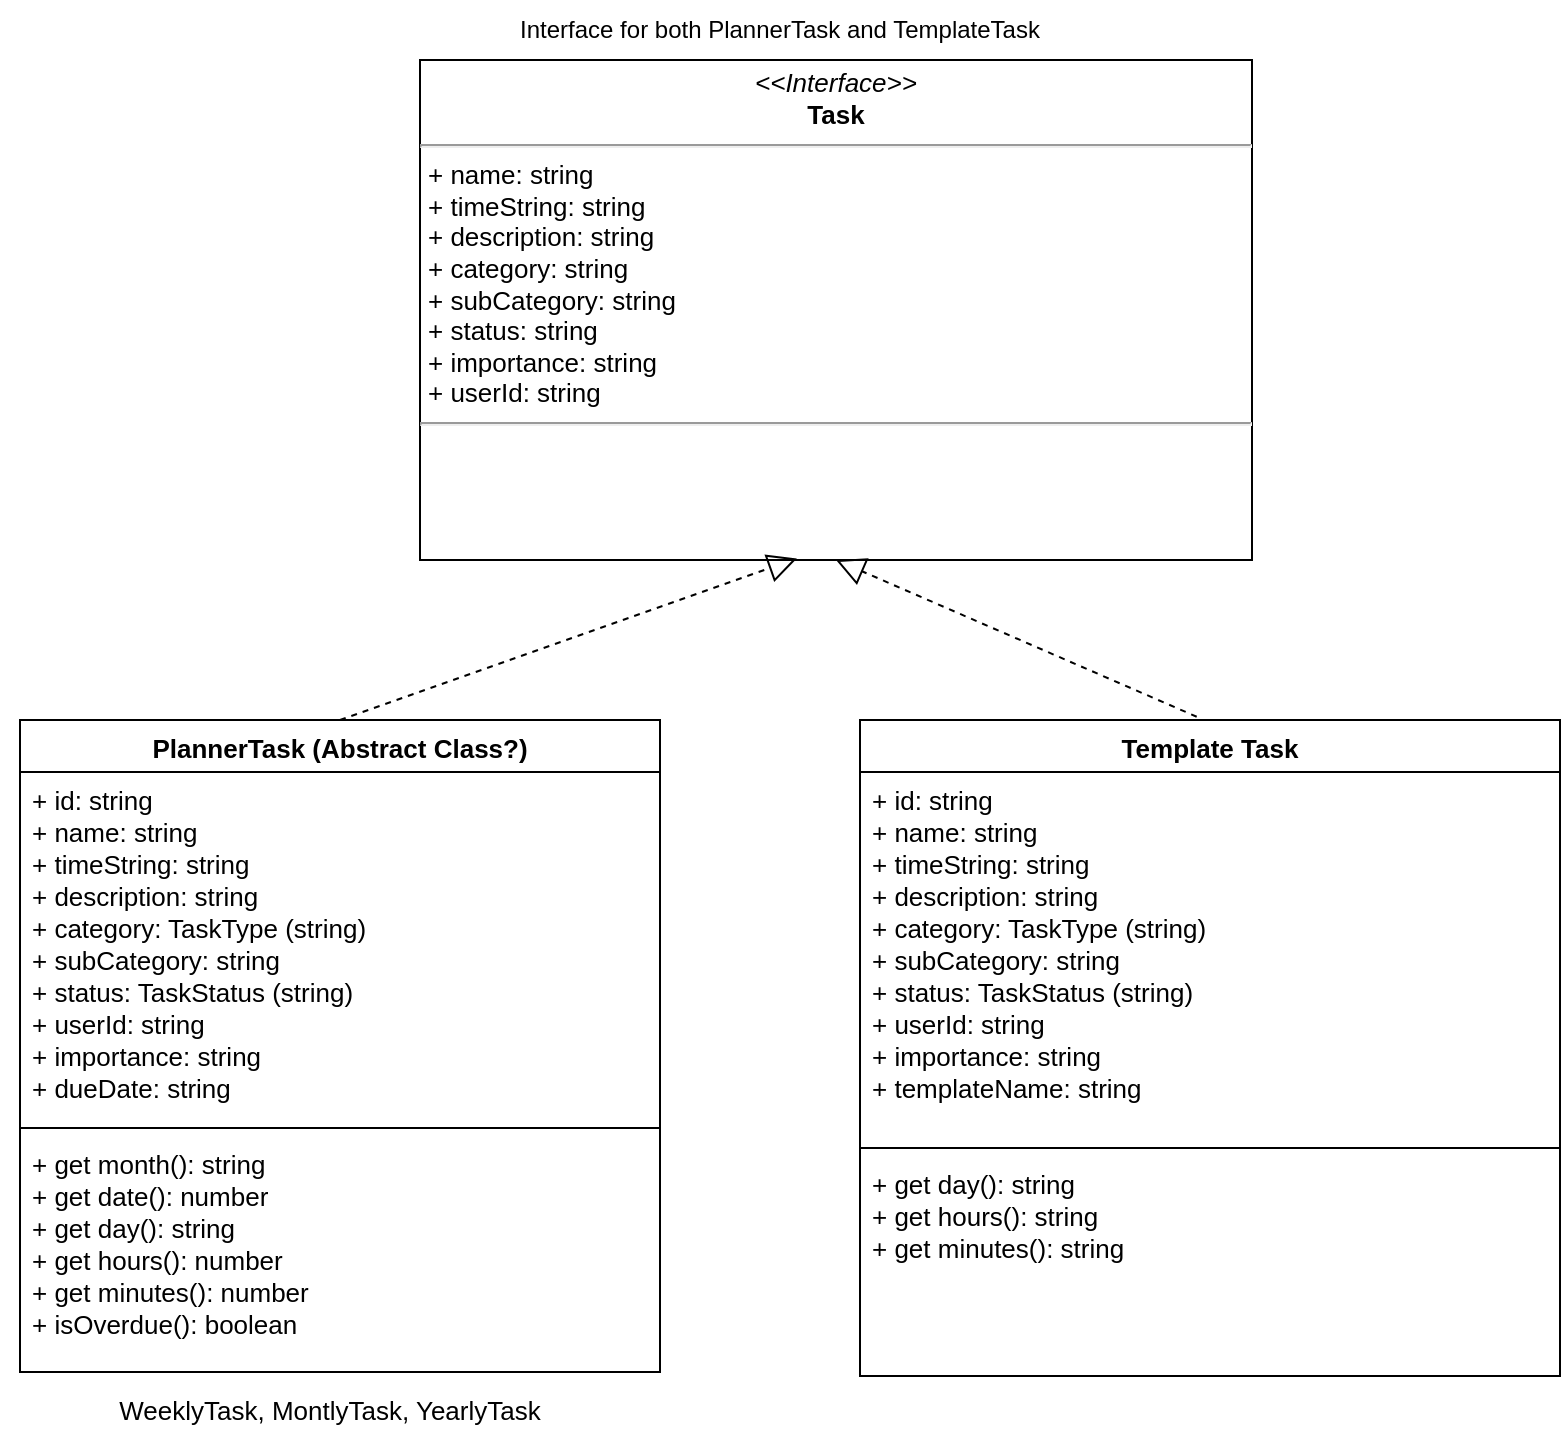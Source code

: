 <mxfile version="16.5.3" type="github" pages="2"><diagram id="C5RBs43oDa-KdzZeNtuy" name="Page-1"><mxGraphModel dx="1038" dy="575" grid="1" gridSize="10" guides="1" tooltips="1" connect="1" arrows="1" fold="1" page="1" pageScale="1" pageWidth="827" pageHeight="1169" math="0" shadow="0"><root><mxCell id="WIyWlLk6GJQsqaUBKTNV-0"/><mxCell id="WIyWlLk6GJQsqaUBKTNV-1" parent="WIyWlLk6GJQsqaUBKTNV-0"/><mxCell id="7aJjMfNb0wz66w4ArxHc-0" value="&lt;p style=&quot;margin: 4px 0px 0px ; text-align: center ; font-size: 13px&quot;&gt;&lt;i style=&quot;font-size: 13px&quot;&gt;&amp;lt;&amp;lt;Interface&amp;gt;&amp;gt;&lt;/i&gt;&lt;br style=&quot;font-size: 13px&quot;&gt;&lt;b style=&quot;font-size: 13px&quot;&gt;Task&lt;/b&gt;&lt;br style=&quot;font-size: 13px&quot;&gt;&lt;/p&gt;&lt;hr style=&quot;font-size: 13px&quot;&gt;&lt;p style=&quot;margin: 0px 0px 0px 4px ; font-size: 13px&quot;&gt;+ name: string&lt;br style=&quot;font-size: 13px&quot;&gt;+ timeString: string&lt;/p&gt;&lt;p style=&quot;margin: 0px 0px 0px 4px ; font-size: 13px&quot;&gt;+ description: string&lt;/p&gt;&lt;p style=&quot;margin: 0px 0px 0px 4px ; font-size: 13px&quot;&gt;+ category: string&lt;/p&gt;&lt;p style=&quot;margin: 0px 0px 0px 4px ; font-size: 13px&quot;&gt;+ subCategory: string&lt;/p&gt;&lt;p style=&quot;margin: 0px 0px 0px 4px ; font-size: 13px&quot;&gt;+ status: string&lt;/p&gt;&lt;p style=&quot;margin: 0px 0px 0px 4px ; font-size: 13px&quot;&gt;+ importance: string&lt;br&gt;&lt;/p&gt;&lt;p style=&quot;margin: 0px 0px 0px 4px ; font-size: 13px&quot;&gt;+ userId: string&lt;br style=&quot;font-size: 13px&quot;&gt;&lt;/p&gt;&lt;hr style=&quot;font-size: 13px&quot;&gt;" style="verticalAlign=top;align=left;overflow=fill;fontSize=13;fontFamily=Helvetica;html=1;" parent="WIyWlLk6GJQsqaUBKTNV-1" vertex="1"><mxGeometry x="220" y="70" width="416" height="250" as="geometry"/></mxCell><mxCell id="c52-whGgVnJ5lbCaUPR--0" value="Interface for both PlannerTask and TemplateTask" style="text;html=1;strokeColor=none;fillColor=none;align=center;verticalAlign=middle;whiteSpace=wrap;rounded=0;" parent="WIyWlLk6GJQsqaUBKTNV-1" vertex="1"><mxGeometry x="250" y="40" width="300" height="30" as="geometry"/></mxCell><mxCell id="c52-whGgVnJ5lbCaUPR--1" value="PlannerTask (Abstract Class?)" style="swimlane;fontStyle=1;align=center;verticalAlign=top;childLayout=stackLayout;horizontal=1;startSize=26;horizontalStack=0;resizeParent=1;resizeParentMax=0;resizeLast=0;collapsible=1;marginBottom=0;fontSize=13;" parent="WIyWlLk6GJQsqaUBKTNV-1" vertex="1"><mxGeometry x="20" y="400" width="320" height="326" as="geometry"/></mxCell><mxCell id="c52-whGgVnJ5lbCaUPR--2" value="+ id: string&#xA;+ name: string&#xA;+ timeString: string&#xA;+ description: string&#xA;+ category: TaskType (string)&#xA;+ subCategory: string&#xA;+ status: TaskStatus (string)&#xA;+ userId: string&#xA;+ importance: string &#xA;+ dueDate: string&#xA;" style="text;strokeColor=none;fillColor=none;align=left;verticalAlign=top;spacingLeft=4;spacingRight=4;overflow=hidden;rotatable=0;points=[[0,0.5],[1,0.5]];portConstraint=eastwest;fontSize=13;" parent="c52-whGgVnJ5lbCaUPR--1" vertex="1"><mxGeometry y="26" width="320" height="174" as="geometry"/></mxCell><mxCell id="c52-whGgVnJ5lbCaUPR--3" value="" style="line;strokeWidth=1;fillColor=none;align=left;verticalAlign=middle;spacingTop=-1;spacingLeft=3;spacingRight=3;rotatable=0;labelPosition=right;points=[];portConstraint=eastwest;fontSize=13;" parent="c52-whGgVnJ5lbCaUPR--1" vertex="1"><mxGeometry y="200" width="320" height="8" as="geometry"/></mxCell><mxCell id="c52-whGgVnJ5lbCaUPR--4" value="+ get month(): string&#xA;+ get date(): number&#xA;+ get day(): string&#xA;+ get hours(): number&#xA;+ get minutes(): number&#xA;+ isOverdue(): boolean&#xA;" style="text;strokeColor=none;fillColor=none;align=left;verticalAlign=top;spacingLeft=4;spacingRight=4;overflow=hidden;rotatable=0;points=[[0,0.5],[1,0.5]];portConstraint=eastwest;fontSize=13;" parent="c52-whGgVnJ5lbCaUPR--1" vertex="1"><mxGeometry y="208" width="320" height="118" as="geometry"/></mxCell><mxCell id="c52-whGgVnJ5lbCaUPR--6" value="" style="endArrow=block;dashed=1;endFill=0;endSize=12;html=1;rounded=0;fontSize=13;entryX=0.453;entryY=0.997;entryDx=0;entryDy=0;entryPerimeter=0;exitX=0.5;exitY=0;exitDx=0;exitDy=0;" parent="WIyWlLk6GJQsqaUBKTNV-1" source="c52-whGgVnJ5lbCaUPR--1" target="7aJjMfNb0wz66w4ArxHc-0" edge="1"><mxGeometry width="160" relative="1" as="geometry"><mxPoint x="234" y="430" as="sourcePoint"/><mxPoint x="414" y="430" as="targetPoint"/><Array as="points"/></mxGeometry></mxCell><mxCell id="c52-whGgVnJ5lbCaUPR--7" value="Template Task" style="swimlane;fontStyle=1;align=center;verticalAlign=top;childLayout=stackLayout;horizontal=1;startSize=26;horizontalStack=0;resizeParent=1;resizeParentMax=0;resizeLast=0;collapsible=1;marginBottom=0;fontSize=13;" parent="WIyWlLk6GJQsqaUBKTNV-1" vertex="1"><mxGeometry x="440" y="400" width="350" height="328" as="geometry"/></mxCell><mxCell id="c52-whGgVnJ5lbCaUPR--8" value="+ id: string&#xA;+ name: string&#xA;+ timeString: string&#xA;+ description: string&#xA;+ category: TaskType (string)&#xA;+ subCategory: string&#xA;+ status: TaskStatus (string)&#xA;+ userId: string&#xA;+ importance: string&#xA;+ templateName: string&#xA;" style="text;strokeColor=none;fillColor=none;align=left;verticalAlign=top;spacingLeft=4;spacingRight=4;overflow=hidden;rotatable=0;points=[[0,0.5],[1,0.5]];portConstraint=eastwest;fontSize=13;" parent="c52-whGgVnJ5lbCaUPR--7" vertex="1"><mxGeometry y="26" width="350" height="184" as="geometry"/></mxCell><mxCell id="c52-whGgVnJ5lbCaUPR--9" value="" style="line;strokeWidth=1;fillColor=none;align=left;verticalAlign=middle;spacingTop=-1;spacingLeft=3;spacingRight=3;rotatable=0;labelPosition=right;points=[];portConstraint=eastwest;fontSize=13;" parent="c52-whGgVnJ5lbCaUPR--7" vertex="1"><mxGeometry y="210" width="350" height="8" as="geometry"/></mxCell><mxCell id="c52-whGgVnJ5lbCaUPR--10" value="+ get day(): string&#xA;+ get hours(): string&#xA;+ get minutes(): string&#xA;" style="text;strokeColor=none;fillColor=none;align=left;verticalAlign=top;spacingLeft=4;spacingRight=4;overflow=hidden;rotatable=0;points=[[0,0.5],[1,0.5]];portConstraint=eastwest;fontSize=13;" parent="c52-whGgVnJ5lbCaUPR--7" vertex="1"><mxGeometry y="218" width="350" height="110" as="geometry"/></mxCell><mxCell id="c52-whGgVnJ5lbCaUPR--11" value="" style="endArrow=block;dashed=1;endFill=0;endSize=12;html=1;rounded=0;fontSize=13;entryX=0.5;entryY=1;entryDx=0;entryDy=0;exitX=0.481;exitY=-0.005;exitDx=0;exitDy=0;exitPerimeter=0;" parent="WIyWlLk6GJQsqaUBKTNV-1" source="c52-whGgVnJ5lbCaUPR--7" target="7aJjMfNb0wz66w4ArxHc-0" edge="1"><mxGeometry width="160" relative="1" as="geometry"><mxPoint x="310" y="520" as="sourcePoint"/><mxPoint x="470" y="520" as="targetPoint"/></mxGeometry></mxCell><mxCell id="DykLqA0TZIXpF2nX8VkJ-1" value="WeeklyTask, MontlyTask, YearlyTask" style="text;html=1;strokeColor=none;fillColor=none;align=center;verticalAlign=middle;whiteSpace=wrap;rounded=0;fontSize=13;" vertex="1" parent="WIyWlLk6GJQsqaUBKTNV-1"><mxGeometry x="10" y="730" width="330" height="30" as="geometry"/></mxCell></root></mxGraphModel></diagram><diagram id="w-xNE5gt3hrVnIYNLK3Q" name="Page-2"><mxGraphModel dx="1038" dy="575" grid="1" gridSize="10" guides="1" tooltips="1" connect="1" arrows="1" fold="1" page="1" pageScale="1" pageWidth="850" pageHeight="1100" math="0" shadow="0"><root><mxCell id="PjtcnKymMqyJXhpn8SEu-0"/><mxCell id="PjtcnKymMqyJXhpn8SEu-1" parent="PjtcnKymMqyJXhpn8SEu-0"/><mxCell id="JcU8GkXkLZBnM7AL9Oyn-0" value="WeeklyPlanner" style="swimlane;fontStyle=1;align=center;verticalAlign=top;childLayout=stackLayout;horizontal=1;startSize=26;horizontalStack=0;resizeParent=1;resizeParentMax=0;resizeLast=0;collapsible=1;marginBottom=0;fontSize=13;" parent="PjtcnKymMqyJXhpn8SEu-1" vertex="1"><mxGeometry x="250" y="140" width="320" height="320" as="geometry"/></mxCell><mxCell id="JcU8GkXkLZBnM7AL9Oyn-1" value="+ weekBeginning: string (datetime)&#xA;+ allTasks: Task[]&#xA;+ MondayTasks: Task[]&#xA;+ TuesdayTasks: Task[]&#xA;+ WednesdayTasks: Task[]&#xA;+ThursdayTasks: Task[]&#xA;+ FridayTasks: Task[]&#xA;+ SaturdayTasks: Task[]&#xA;+ SundayTasks: Task[]&#xA;&#xA;&#xA;" style="text;strokeColor=none;fillColor=none;align=left;verticalAlign=top;spacingLeft=4;spacingRight=4;overflow=hidden;rotatable=0;points=[[0,0.5],[1,0.5]];portConstraint=eastwest;fontSize=13;" parent="JcU8GkXkLZBnM7AL9Oyn-0" vertex="1"><mxGeometry y="26" width="320" height="154" as="geometry"/></mxCell><mxCell id="JcU8GkXkLZBnM7AL9Oyn-2" value="" style="line;strokeWidth=1;fillColor=none;align=left;verticalAlign=middle;spacingTop=-1;spacingLeft=3;spacingRight=3;rotatable=0;labelPosition=right;points=[];portConstraint=eastwest;fontSize=13;" parent="JcU8GkXkLZBnM7AL9Oyn-0" vertex="1"><mxGeometry y="180" width="320" height="8" as="geometry"/></mxCell><mxCell id="JcU8GkXkLZBnM7AL9Oyn-3" value="+ addTask(task: Task): void&#xA;+ getDayTasks(day: string): Task[]&#xA;+ editTask(newTask: Task): void&#xA;+ deleteTask(taskId: Task): void&#xA;&#xA;" style="text;strokeColor=none;fillColor=none;align=left;verticalAlign=top;spacingLeft=4;spacingRight=4;overflow=hidden;rotatable=0;points=[[0,0.5],[1,0.5]];portConstraint=eastwest;fontSize=13;" parent="JcU8GkXkLZBnM7AL9Oyn-0" vertex="1"><mxGeometry y="188" width="320" height="132" as="geometry"/></mxCell></root></mxGraphModel></diagram></mxfile>